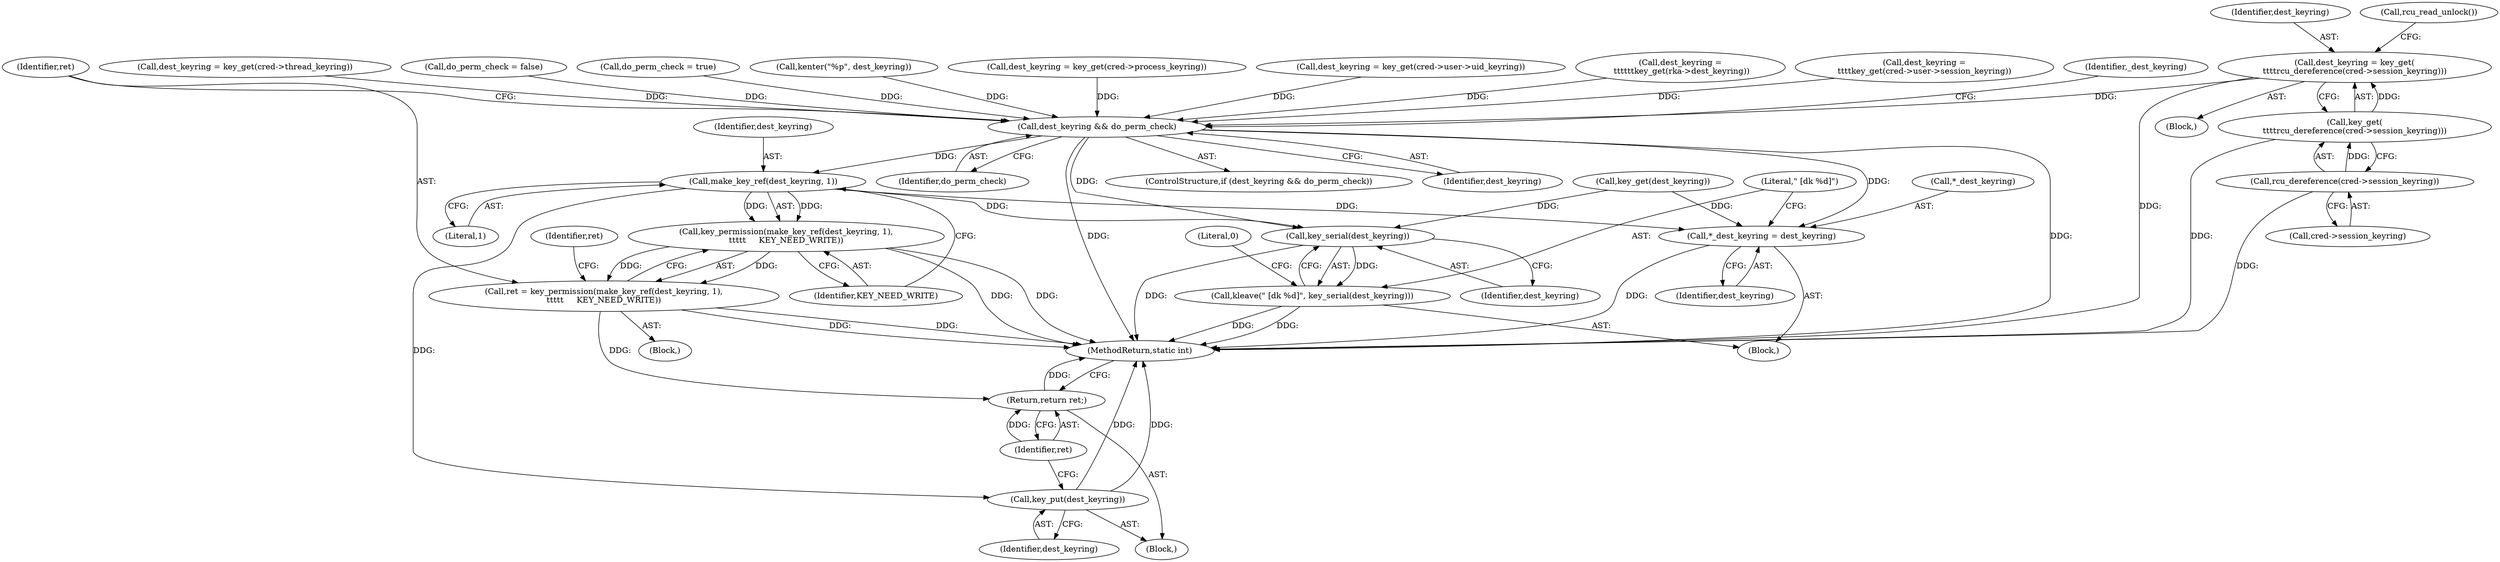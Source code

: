 digraph "0_linux_4dca6ea1d9432052afb06baf2e3ae78188a4410b@pointer" {
"1000212" [label="(Call,dest_keyring = key_get(\n\t\t\t\trcu_dereference(cred->session_keyring)))"];
"1000214" [label="(Call,key_get(\n\t\t\t\trcu_dereference(cred->session_keyring)))"];
"1000215" [label="(Call,rcu_dereference(cred->session_keyring))"];
"1000247" [label="(Call,dest_keyring && do_perm_check)"];
"1000254" [label="(Call,make_key_ref(dest_keyring, 1))"];
"1000253" [label="(Call,key_permission(make_key_ref(dest_keyring, 1),\n\t\t\t\t\t     KEY_NEED_WRITE))"];
"1000251" [label="(Call,ret = key_permission(make_key_ref(dest_keyring, 1),\n\t\t\t\t\t     KEY_NEED_WRITE))"];
"1000263" [label="(Return,return ret;)"];
"1000261" [label="(Call,key_put(dest_keyring))"];
"1000265" [label="(Call,*_dest_keyring = dest_keyring)"];
"1000271" [label="(Call,key_serial(dest_keyring))"];
"1000269" [label="(Call,kleave(\" [dk %d]\", key_serial(dest_keyring)))"];
"1000250" [label="(Block,)"];
"1000224" [label="(Call,dest_keyring =\n\t\t\t\tkey_get(cred->user->session_keyring))"];
"1000247" [label="(Call,dest_keyring && do_perm_check)"];
"1000246" [label="(ControlStructure,if (dest_keyring && do_perm_check))"];
"1000267" [label="(Identifier,_dest_keyring)"];
"1000191" [label="(Call,dest_keyring = key_get(cred->thread_keyring))"];
"1000186" [label="(Call,do_perm_check = false)"];
"1000257" [label="(Identifier,KEY_NEED_WRITE)"];
"1000252" [label="(Identifier,ret)"];
"1000212" [label="(Call,dest_keyring = key_get(\n\t\t\t\trcu_dereference(cred->session_keyring)))"];
"1000137" [label="(Block,)"];
"1000130" [label="(Call,do_perm_check = true)"];
"1000215" [label="(Call,rcu_dereference(cred->session_keyring))"];
"1000249" [label="(Identifier,do_perm_check)"];
"1000256" [label="(Literal,1)"];
"1000270" [label="(Literal,\" [dk %d]\")"];
"1000248" [label="(Identifier,dest_keyring)"];
"1000213" [label="(Identifier,dest_keyring)"];
"1000251" [label="(Call,ret = key_permission(make_key_ref(dest_keyring, 1),\n\t\t\t\t\t     KEY_NEED_WRITE))"];
"1000219" [label="(Call,rcu_read_unlock())"];
"1000119" [label="(Call,kenter(\"%p\", dest_keyring))"];
"1000271" [label="(Call,key_serial(dest_keyring))"];
"1000216" [label="(Call,cred->session_keyring)"];
"1000214" [label="(Call,key_get(\n\t\t\t\trcu_dereference(cred->session_keyring)))"];
"1000264" [label="(Identifier,ret)"];
"1000266" [label="(Call,*_dest_keyring)"];
"1000125" [label="(Call,key_get(dest_keyring))"];
"1000265" [label="(Call,*_dest_keyring = dest_keyring)"];
"1000255" [label="(Identifier,dest_keyring)"];
"1000106" [label="(Block,)"];
"1000275" [label="(MethodReturn,static int)"];
"1000269" [label="(Call,kleave(\" [dk %d]\", key_serial(dest_keyring)))"];
"1000253" [label="(Call,key_permission(make_key_ref(dest_keyring, 1),\n\t\t\t\t\t     KEY_NEED_WRITE))"];
"1000201" [label="(Call,dest_keyring = key_get(cred->process_keyring))"];
"1000268" [label="(Identifier,dest_keyring)"];
"1000263" [label="(Return,return ret;)"];
"1000272" [label="(Identifier,dest_keyring)"];
"1000274" [label="(Literal,0)"];
"1000261" [label="(Call,key_put(dest_keyring))"];
"1000260" [label="(Block,)"];
"1000234" [label="(Call,dest_keyring = key_get(cred->user->uid_keyring))"];
"1000259" [label="(Identifier,ret)"];
"1000172" [label="(Call,dest_keyring =\n \t\t\t\t\t\tkey_get(rka->dest_keyring))"];
"1000262" [label="(Identifier,dest_keyring)"];
"1000254" [label="(Call,make_key_ref(dest_keyring, 1))"];
"1000212" -> "1000137"  [label="AST: "];
"1000212" -> "1000214"  [label="CFG: "];
"1000213" -> "1000212"  [label="AST: "];
"1000214" -> "1000212"  [label="AST: "];
"1000219" -> "1000212"  [label="CFG: "];
"1000212" -> "1000275"  [label="DDG: "];
"1000214" -> "1000212"  [label="DDG: "];
"1000212" -> "1000247"  [label="DDG: "];
"1000214" -> "1000215"  [label="CFG: "];
"1000215" -> "1000214"  [label="AST: "];
"1000214" -> "1000275"  [label="DDG: "];
"1000215" -> "1000214"  [label="DDG: "];
"1000215" -> "1000216"  [label="CFG: "];
"1000216" -> "1000215"  [label="AST: "];
"1000215" -> "1000275"  [label="DDG: "];
"1000247" -> "1000246"  [label="AST: "];
"1000247" -> "1000248"  [label="CFG: "];
"1000247" -> "1000249"  [label="CFG: "];
"1000248" -> "1000247"  [label="AST: "];
"1000249" -> "1000247"  [label="AST: "];
"1000252" -> "1000247"  [label="CFG: "];
"1000267" -> "1000247"  [label="CFG: "];
"1000247" -> "1000275"  [label="DDG: "];
"1000247" -> "1000275"  [label="DDG: "];
"1000224" -> "1000247"  [label="DDG: "];
"1000234" -> "1000247"  [label="DDG: "];
"1000119" -> "1000247"  [label="DDG: "];
"1000191" -> "1000247"  [label="DDG: "];
"1000201" -> "1000247"  [label="DDG: "];
"1000172" -> "1000247"  [label="DDG: "];
"1000186" -> "1000247"  [label="DDG: "];
"1000130" -> "1000247"  [label="DDG: "];
"1000247" -> "1000254"  [label="DDG: "];
"1000247" -> "1000265"  [label="DDG: "];
"1000247" -> "1000271"  [label="DDG: "];
"1000254" -> "1000253"  [label="AST: "];
"1000254" -> "1000256"  [label="CFG: "];
"1000255" -> "1000254"  [label="AST: "];
"1000256" -> "1000254"  [label="AST: "];
"1000257" -> "1000254"  [label="CFG: "];
"1000254" -> "1000253"  [label="DDG: "];
"1000254" -> "1000253"  [label="DDG: "];
"1000254" -> "1000261"  [label="DDG: "];
"1000254" -> "1000265"  [label="DDG: "];
"1000254" -> "1000271"  [label="DDG: "];
"1000253" -> "1000251"  [label="AST: "];
"1000253" -> "1000257"  [label="CFG: "];
"1000257" -> "1000253"  [label="AST: "];
"1000251" -> "1000253"  [label="CFG: "];
"1000253" -> "1000275"  [label="DDG: "];
"1000253" -> "1000275"  [label="DDG: "];
"1000253" -> "1000251"  [label="DDG: "];
"1000253" -> "1000251"  [label="DDG: "];
"1000251" -> "1000250"  [label="AST: "];
"1000252" -> "1000251"  [label="AST: "];
"1000259" -> "1000251"  [label="CFG: "];
"1000251" -> "1000275"  [label="DDG: "];
"1000251" -> "1000275"  [label="DDG: "];
"1000251" -> "1000263"  [label="DDG: "];
"1000263" -> "1000260"  [label="AST: "];
"1000263" -> "1000264"  [label="CFG: "];
"1000264" -> "1000263"  [label="AST: "];
"1000275" -> "1000263"  [label="CFG: "];
"1000263" -> "1000275"  [label="DDG: "];
"1000264" -> "1000263"  [label="DDG: "];
"1000261" -> "1000260"  [label="AST: "];
"1000261" -> "1000262"  [label="CFG: "];
"1000262" -> "1000261"  [label="AST: "];
"1000264" -> "1000261"  [label="CFG: "];
"1000261" -> "1000275"  [label="DDG: "];
"1000261" -> "1000275"  [label="DDG: "];
"1000265" -> "1000106"  [label="AST: "];
"1000265" -> "1000268"  [label="CFG: "];
"1000266" -> "1000265"  [label="AST: "];
"1000268" -> "1000265"  [label="AST: "];
"1000270" -> "1000265"  [label="CFG: "];
"1000265" -> "1000275"  [label="DDG: "];
"1000125" -> "1000265"  [label="DDG: "];
"1000271" -> "1000269"  [label="AST: "];
"1000271" -> "1000272"  [label="CFG: "];
"1000272" -> "1000271"  [label="AST: "];
"1000269" -> "1000271"  [label="CFG: "];
"1000271" -> "1000275"  [label="DDG: "];
"1000271" -> "1000269"  [label="DDG: "];
"1000125" -> "1000271"  [label="DDG: "];
"1000269" -> "1000106"  [label="AST: "];
"1000270" -> "1000269"  [label="AST: "];
"1000274" -> "1000269"  [label="CFG: "];
"1000269" -> "1000275"  [label="DDG: "];
"1000269" -> "1000275"  [label="DDG: "];
}
